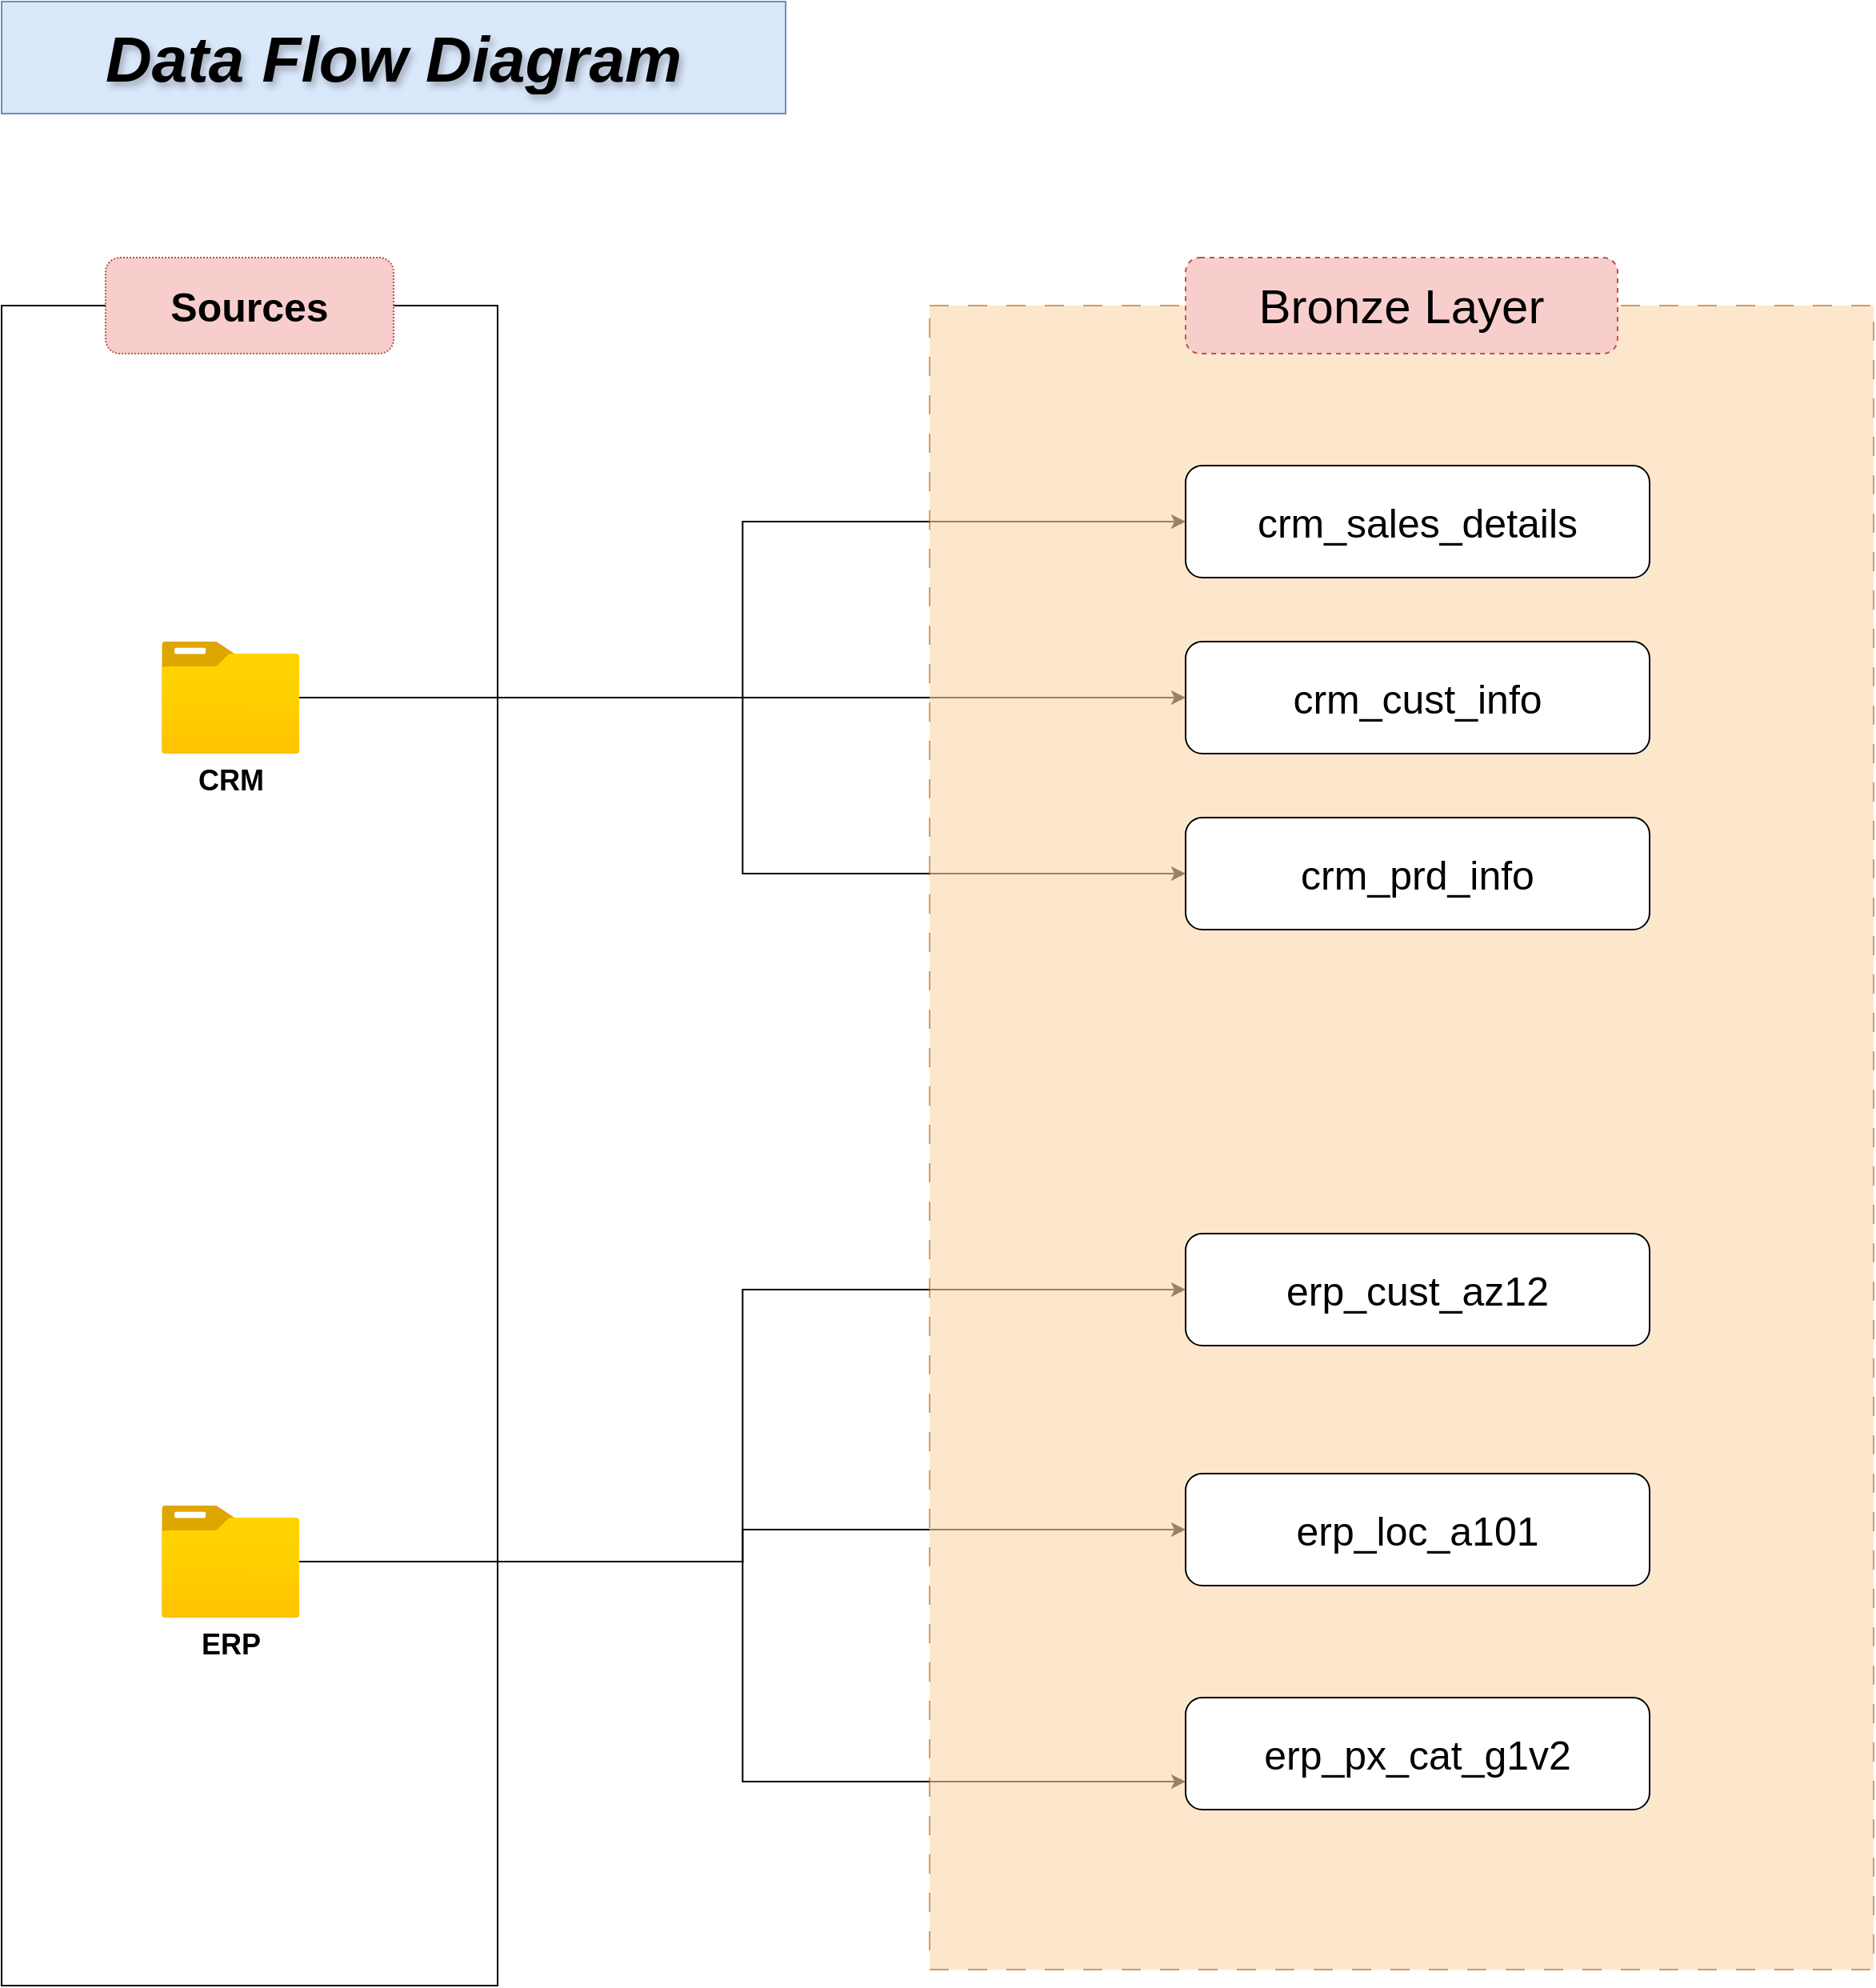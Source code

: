 <mxfile version="28.1.2">
  <diagram name="Page-1" id="Up0tBHb44ogdGosNVIRW">
    <mxGraphModel dx="1965" dy="1410" grid="1" gridSize="10" guides="1" tooltips="1" connect="1" arrows="1" fold="1" page="1" pageScale="1" pageWidth="850" pageHeight="1100" math="0" shadow="0">
      <root>
        <mxCell id="0" />
        <mxCell id="1" parent="0" />
        <mxCell id="6nvv0APAJFdEXk6wndT7-1" value="Data Flow Diagram" style="text;html=1;align=center;verticalAlign=middle;whiteSpace=wrap;rounded=0;fillColor=#dae8fc;strokeColor=#6c8ebf;fontSize=40;fontStyle=3;textShadow=1;labelBackgroundColor=none;labelBorderColor=none;" vertex="1" parent="1">
          <mxGeometry x="140" y="30" width="490" height="70" as="geometry" />
        </mxCell>
        <mxCell id="6nvv0APAJFdEXk6wndT7-2" value="" style="rounded=0;whiteSpace=wrap;html=1;" vertex="1" parent="1">
          <mxGeometry x="140" y="220" width="310" height="1050" as="geometry" />
        </mxCell>
        <mxCell id="6nvv0APAJFdEXk6wndT7-3" value="Sources" style="rounded=1;whiteSpace=wrap;html=1;fontSize=25;fontStyle=1;dashed=1;dashPattern=1 1;strokeColor=#b85450;fillColor=#f8cecc;" vertex="1" parent="1">
          <mxGeometry x="205" y="190" width="180" height="60" as="geometry" />
        </mxCell>
        <mxCell id="6nvv0APAJFdEXk6wndT7-16" style="edgeStyle=orthogonalEdgeStyle;rounded=0;orthogonalLoop=1;jettySize=auto;html=1;entryX=0;entryY=0.5;entryDx=0;entryDy=0;" edge="1" parent="1" source="6nvv0APAJFdEXk6wndT7-4" target="6nvv0APAJFdEXk6wndT7-8">
          <mxGeometry relative="1" as="geometry" />
        </mxCell>
        <mxCell id="6nvv0APAJFdEXk6wndT7-17" style="edgeStyle=orthogonalEdgeStyle;rounded=0;orthogonalLoop=1;jettySize=auto;html=1;" edge="1" parent="1" source="6nvv0APAJFdEXk6wndT7-4" target="6nvv0APAJFdEXk6wndT7-11">
          <mxGeometry relative="1" as="geometry" />
        </mxCell>
        <mxCell id="6nvv0APAJFdEXk6wndT7-18" style="edgeStyle=orthogonalEdgeStyle;rounded=0;orthogonalLoop=1;jettySize=auto;html=1;entryX=0;entryY=0.5;entryDx=0;entryDy=0;" edge="1" parent="1" source="6nvv0APAJFdEXk6wndT7-4" target="6nvv0APAJFdEXk6wndT7-12">
          <mxGeometry relative="1" as="geometry" />
        </mxCell>
        <mxCell id="6nvv0APAJFdEXk6wndT7-4" value="CRM" style="image;aspect=fixed;html=1;points=[];align=center;fontSize=18;image=img/lib/azure2/general/Folder_Blank.svg;fontStyle=1" vertex="1" parent="1">
          <mxGeometry x="240" y="430" width="86.25" height="70" as="geometry" />
        </mxCell>
        <mxCell id="6nvv0APAJFdEXk6wndT7-28" style="edgeStyle=orthogonalEdgeStyle;rounded=0;orthogonalLoop=1;jettySize=auto;html=1;entryX=0;entryY=0.5;entryDx=0;entryDy=0;" edge="1" parent="1" source="6nvv0APAJFdEXk6wndT7-5" target="6nvv0APAJFdEXk6wndT7-25">
          <mxGeometry relative="1" as="geometry" />
        </mxCell>
        <mxCell id="6nvv0APAJFdEXk6wndT7-29" style="edgeStyle=orthogonalEdgeStyle;rounded=0;orthogonalLoop=1;jettySize=auto;html=1;" edge="1" parent="1" source="6nvv0APAJFdEXk6wndT7-5" target="6nvv0APAJFdEXk6wndT7-26">
          <mxGeometry relative="1" as="geometry" />
        </mxCell>
        <mxCell id="6nvv0APAJFdEXk6wndT7-30" style="edgeStyle=orthogonalEdgeStyle;rounded=0;orthogonalLoop=1;jettySize=auto;html=1;entryX=0;entryY=0.75;entryDx=0;entryDy=0;" edge="1" parent="1" source="6nvv0APAJFdEXk6wndT7-5" target="6nvv0APAJFdEXk6wndT7-27">
          <mxGeometry relative="1" as="geometry" />
        </mxCell>
        <mxCell id="6nvv0APAJFdEXk6wndT7-5" value="ERP" style="image;aspect=fixed;html=1;points=[];align=center;fontSize=18;image=img/lib/azure2/general/Folder_Blank.svg;fontStyle=1" vertex="1" parent="1">
          <mxGeometry x="240" y="970" width="86.25" height="70" as="geometry" />
        </mxCell>
        <mxCell id="6nvv0APAJFdEXk6wndT7-6" value="" style="rounded=0;whiteSpace=wrap;html=1;opacity=60;dashed=1;dashPattern=12 12;fillColor=#fad7ac;strokeColor=#b46504;" vertex="1" parent="1">
          <mxGeometry x="720" y="220" width="590" height="1040" as="geometry" />
        </mxCell>
        <mxCell id="6nvv0APAJFdEXk6wndT7-7" value="Bronze Layer" style="rounded=1;whiteSpace=wrap;html=1;fontSize=30;fillColor=#f8cecc;strokeColor=#b85450;dashed=1;" vertex="1" parent="1">
          <mxGeometry x="880" y="190" width="270" height="60" as="geometry" />
        </mxCell>
        <mxCell id="6nvv0APAJFdEXk6wndT7-8" value="crm_sales_details" style="rounded=1;whiteSpace=wrap;html=1;fontSize=25;" vertex="1" parent="1">
          <mxGeometry x="880" y="320" width="290" height="70" as="geometry" />
        </mxCell>
        <mxCell id="6nvv0APAJFdEXk6wndT7-11" value="crm_cust_info" style="rounded=1;whiteSpace=wrap;html=1;fontSize=25;" vertex="1" parent="1">
          <mxGeometry x="880" y="430" width="290" height="70" as="geometry" />
        </mxCell>
        <mxCell id="6nvv0APAJFdEXk6wndT7-12" value="crm_prd_info" style="rounded=1;whiteSpace=wrap;html=1;fontSize=25;" vertex="1" parent="1">
          <mxGeometry x="880" y="540" width="290" height="70" as="geometry" />
        </mxCell>
        <mxCell id="6nvv0APAJFdEXk6wndT7-25" value="erp_cust_az12" style="rounded=1;whiteSpace=wrap;html=1;fontSize=25;" vertex="1" parent="1">
          <mxGeometry x="880" y="800" width="290" height="70" as="geometry" />
        </mxCell>
        <mxCell id="6nvv0APAJFdEXk6wndT7-26" value="erp_loc_a101" style="rounded=1;whiteSpace=wrap;html=1;fontSize=25;" vertex="1" parent="1">
          <mxGeometry x="880" y="950" width="290" height="70" as="geometry" />
        </mxCell>
        <mxCell id="6nvv0APAJFdEXk6wndT7-27" value="erp_px_cat_g1v2" style="rounded=1;whiteSpace=wrap;html=1;fontSize=25;" vertex="1" parent="1">
          <mxGeometry x="880" y="1090" width="290" height="70" as="geometry" />
        </mxCell>
      </root>
    </mxGraphModel>
  </diagram>
</mxfile>
